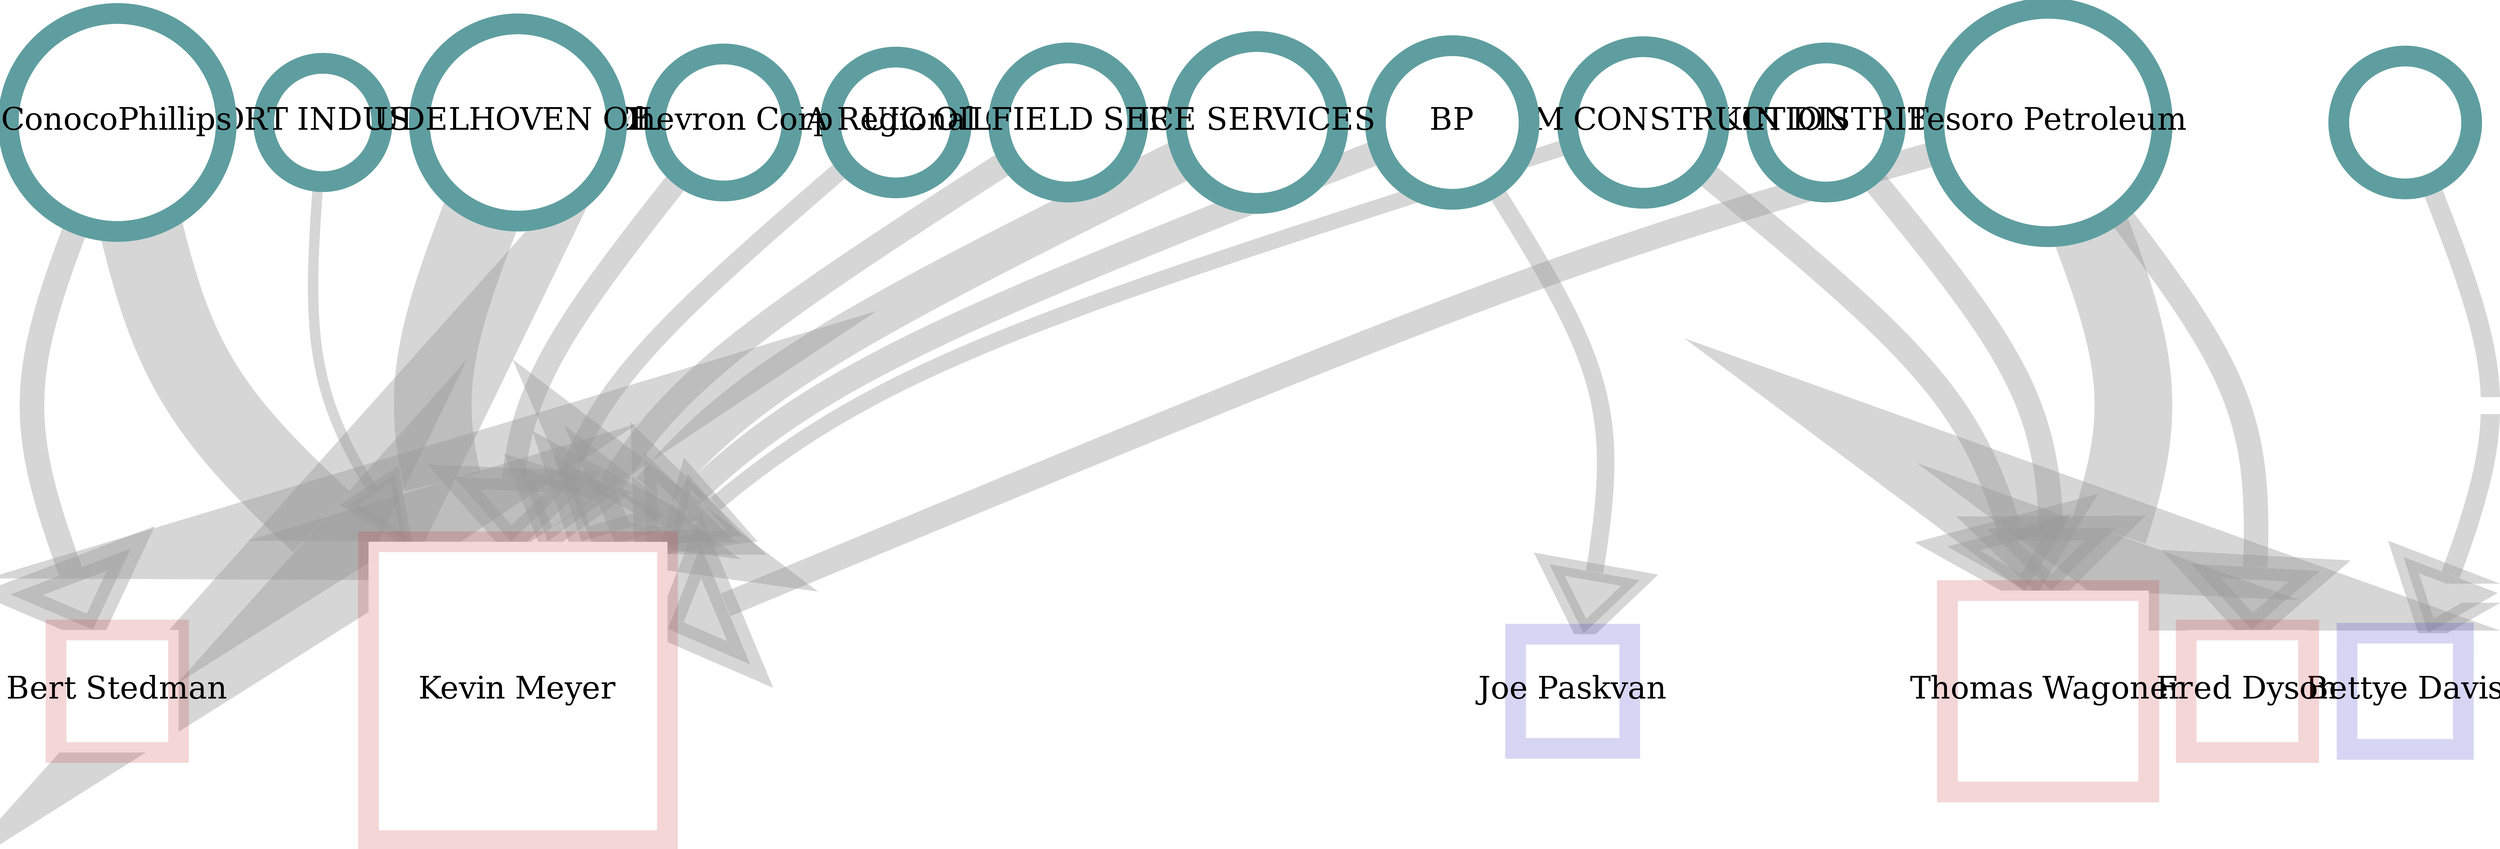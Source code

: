 digraph G {
	graph [outputorder=edgesfirst, truecolor=true, size="1000,1000!", dpi=96, bgcolor="#FFFFFF", splines=curved, epsilon="0.0", layoutEngine=neato, fontsize=90, fontcolor=blue, start=self];
	node [label="\N", style="setlinewidth(10), filled", fontsize=15, fixedsize=1, imagescale=true, regular=true];
	graph [bb="0,0,1511.2,1264.5"];
	39405 [label="ALASKA SUPPORT INDUSTRY ALLIANCE", width="0.77778", href=a, transaction_id="5241ba1da480e5f95c953efa44b3653e", company_id=39405, company_name="ALASKA SUPPORT INDUSTRY ALLIANCE", amount="100.00", recipient_ext_id=4144, industry="Oil & Gas", image="../www/com_images/cunknown_oil_co.png", sitecode=oil, contributor_type=I, id=39405, total_dollars="100.00", type=donors, value="100.00", dir="/home/dameat/public_html/state_dem/njq/NodeViz", color=cadetblue, shape=circle, fillcolor="#ffffff", tooltip="ALASKA SUPPORT INDUSTRY ALLIANCE (Gave $100)", label_zoom_level=8, click="this.selectNode('39405'); this.panToNode('39405');", area="0.5", target=39405, pos="559.65,206.87", height="0.79167"];
	9861 [label="Joe Paskvan", width="0.75", href=a, image="../www/can_images/9861.jpg", id=9861, total_dollars=300, type=candidates, value=300, color="#3333cc33", shape=square, fillcolor="#ffffff", tooltip="Joe Paskvan (Received $300)", label_zoom_level=6, click="this.selectNode('9861'); this.panToNode('9861');", area="0.59120521172638", target=9861, state=AK, term=2008, party=D, candidate_name="Joe Paskvan", pos="28.5,729.83", height="0.76389"];
	31946 [label="NANA Regional Corp", width="0.86111", href=a, transaction_id="76cdab0377476c365ebf3d74d92855db", company_id=31946, company_name="NANA Regional Corp", amount="325.00", recipient_ext_id=4144, industry="Native American Tribes & Governing Units", image="../www/com_images/c31946.png", sitecode=oil, contributor_type=I, id=31946, total_dollars="325.00", type=donors, value="325.00", dir="/home/dameat/public_html/state_dem/njq/NodeViz", color=cadetblue, shape=circle, fillcolor="#ffffff", tooltip="NANA Regional Corp (Gave $325)", label_zoom_level=8, click="this.selectNode('31946'); this.panToNode('31946');", area="0.60260586319218", target=31946, pos="730.6,224.7", height="0.875"];
	2244 [label="Bettye Davis", width="0.77778", href=a, image="../www/can_images/2244.jpg", id=2244, total_dollars=350, type=candidates, value=350, color="#3333cc33", shape=square, fillcolor="#ffffff", tooltip="Bettye Davis (Received $350)", label_zoom_level=6, click="this.selectNode('2244'); this.panToNode('2244');", area="0.61400651465798", target=2244, state=AK, term=2008, party=D, candidate_name="Bettye Davis", pos="1326.6,999.65", height="0.77778"];
	168 [label="Alyeska Pipeline Service Co", width="0.88889", href=a, transaction_id="2bdae34039091f42b736b261ef50cebb", company_id=168, company_name="Alyeska Pipeline Service Co", amount="350.00", recipient_ext_id=2244, industry="Oilfield Service, Equipment & Exploration", image="../www/com_images/cunknown_oil_co.png", sitecode=oil, contributor_type=I, id=168, total_dollars="350.00", type=donors, value="350.00", dir="/home/dameat/public_html/state_dem/njq/NodeViz", color=cadetblue, shape=circle, fillcolor="#ffffff", tooltip="Alyeska Pipeline Service Co (Gave $350)", label_zoom_level=8, click="this.selectNode('168'); this.panToNode('168');", area="0.61400651465798", target=168, pos="1123,796", height="0.88889"];
	951 [label="Chevron Corp", width="0.91667", href=a, transaction_id="507770c99b66899c2798eedef11f9e5a", company_id=951, company_name="Chevron Corp", amount="450.00", recipient_ext_id=4144, industry="Major (Multinational) Oil & Gas Producers", image="../www/com_images/c951.png", sitecode=oil, contributor_type=I, id=951, total_dollars="450.00", type=donors, value="450.00", dir="/home/dameat/public_html/state_dem/njq/NodeViz", color=cadetblue, shape=circle, fillcolor="#ffffff", tooltip="Chevron Corp (Gave $450)", label_zoom_level=8, click="this.selectNode('951'); this.panToNode('951');", area="0.65960912052117", target=951, pos="409.76,506.15", height="0.91667"];
	39492 [label="PETERKIN DISTRIBUTING", width="0.91667", href=a, transaction_id="88af98ad41693847bf059119041da715", company_id=39492, company_name="PETERKIN DISTRIBUTING", amount="500.00", recipient_ext_id=4140, industry="Petroleum Refining & Marketing", image="../www/com_images/cunknown_oil_co.png", sitecode=oil, contributor_type=I, id=39492, total_dollars="500.00", type=donors, value="500.00", dir="/home/dameat/public_html/state_dem/njq/NodeViz", color=cadetblue, shape=circle, fillcolor="#ffffff", tooltip="PETERKIN DISTRIBUTING (Gave $500)", label_zoom_level=8, click="this.selectNode('39492'); this.panToNode('39492');", area="0.68241042345277", target=39492, pos="1476.7,34.5", height="0.93056"];
	39383 [label="UIC OILFIELD SERVICES", width="0.91667", href=a, transaction_id=a9f2eeddc8587231110536be775d463b, company_id=39383, company_name="UIC OILFIELD SERVICES", amount="500.00", recipient_ext_id=4144, industry="Oilfield Service, Equipment & Exploration", image="../www/com_images/cunknown_oil_co.png", sitecode=oil, contributor_type=I, id=39383, total_dollars="500.00", type=donors, value="500.00", dir="/home/dameat/public_html/state_dem/njq/NodeViz", color=cadetblue, shape=circle, fillcolor="#ffffff", tooltip="UIC OILFIELD SERVICES (Gave $500)", label_zoom_level=8, click="this.selectNode('39383'); this.panToNode('39383');", area="0.68241042345277", target=39383, pos="414.95,321.07", height="0.93056"];
	4172 [label="Bert Stedman", width="0.80556", href=a, image="../www/can_images/4172.jpg", id=4172, total_dollars=500, type=candidates, value=500, color="#cc333333", shape=square, fillcolor="#ffffff", tooltip="Bert Stedman (Received $500)", label_zoom_level=6, click="this.selectNode('4172'); this.panToNode('4172');", area="0.68241042345277", target=4172, state=AK, term=2008, party=R, candidate_name="Bert Stedman", pos="582.84,1234", height="0.81944"];
	2878 [label="Fred Dyson", width="0.80556", href=a, image="../www/can_images/2878.jpg", id=2878, total_dollars=500, type=candidates, value=500, color="#cc333333", shape=square, fillcolor="#ffffff", tooltip="Fred Dyson (Received $500)", label_zoom_level=6, click="this.selectNode('2878'); this.panToNode('2878');", area="0.68241042345277", target=2878, state=AK, term=2008, party=R, candidate_name="Fred Dyson", pos="1350.5,713.94", height="0.81944"];
	39350 [label="CONAM CONSTRUCTION", width=1, href=a, transaction_id=c555a22b93f089e12f7ae785a9804412, company_id=39350, company_name="CONAM CONSTRUCTION", amount="500.00", recipient_ext_id=4140, industry=Physicians, image="../www/com_images/c39350.png", sitecode=oil, contributor_type=I, id=39350, total_dollars=750, type=donors, value=750, dir="/home/dameat/public_html/state_dem/njq/NodeViz", color=cadetblue, shape=circle, fillcolor="#ffffff", tooltip="CONAM CONSTRUCTION (Gave $750)", label_zoom_level=8, click="this.selectNode('39350'); this.panToNode('39350');", area="0.79641693811075", target=39350, pos="946.5,310.47", height="1.0139"];
	671 [label=BP, width="1.0278", href=a, transaction_id="83c30ea631157c001d1d058df9c90c7e", company_id=671, company_name=BP, amount="500.00", recipient_ext_id=4144, industry="Major (Multinational) Oil & Gas Producers", image="../www/com_images/c671.png", sitecode=oil, contributor_type=C, id=671, total_dollars=800, type=donors, value=800, dir="/home/dameat/public_html/state_dem/njq/NodeViz", color=cadetblue, shape=circle, fillcolor="#ffffff", tooltip="BP (Gave $800)", label_zoom_level=8, click="this.selectNode('671'); this.panToNode('671');", area="0.81921824104235", target=671, pos="355.75,691.39", height="1.0278"];
	39359 [label="ICE SERVICES", width="1.0833", href=a, transaction_id=de445ef40b64e60ef5b0f291f63aefc7, company_id=39359, company_name="ICE SERVICES", amount="1000.00", recipient_ext_id=4144, industry="Oilfield Service, Equipment & Exploration", image="../www/com_images/cunknown_oil_co.png", sitecode=oil, contributor_type=I, id=39359, total_dollars="1000.00", type=donors, value="1000.00", dir="/home/dameat/public_html/state_dem/njq/NodeViz", color=cadetblue, shape=circle, fillcolor="#ffffff", tooltip="ICE SERVICES (Gave $1,000)", label_zoom_level=8, click="this.selectNode('39359'); this.panToNode('39359');", area="0.91042345276873", target=39359, pos="762.82,825.84", height="1.0833"];
	39514 [label="UDELHOVEN OIL", width="1.3056", href=a, transaction_id="467fb4ef95fc137e057f1f7cee51d5a8", company_id=39514, company_name="UDELHOVEN OIL", amount="2000.00", recipient_ext_id=4144, industry="Oilfield Service, Equipment & Exploration", image="../www/com_images/c39514.png", sitecode=oil, contributor_type=I, id=39514, total_dollars="2000.00", type=donors, value="2000.00", dir="/home/dameat/public_html/state_dem/njq/NodeViz", color=cadetblue, shape=circle, fillcolor="#ffffff", tooltip="UDELHOVEN OIL (Gave $2,000)", label_zoom_level=8, click="this.selectNode('39514'); this.panToNode('39514');", area="1.3664495114007", target=39514, pos="919.96,757.61", height="1.3194"];
	1137 [label=ConocoPhillips, width="1.4444", href=a, transaction_id="564fa4154e722b9be68cd9630ad46d7b", company_id=1137, company_name=ConocoPhillips, amount="2150.00", recipient_ext_id=4144, industry="Major (Multinational) Oil & Gas Producers", image="../www/com_images/c92.png", sitecode=oil, contributor_type=I, id=1137, total_dollars=2650, type=donors, value=2650, dir="/home/dameat/public_html/state_dem/njq/NodeViz", color=cadetblue, shape=circle, fillcolor="#ffffff", tooltip="ConocoPhillips (Gave $2,650)", label_zoom_level=8, click="this.selectNode('1137'); this.panToNode('1137');", area="1.6628664495114", target=1137, pos="591.88,903.21", height="1.4583"];
	5460 [label="Tesoro Petroleum", width="1.5278", href=a, transaction_id="3da2bee1e889d0f0e8227353cb8c22e9", company_id=5460, company_name="Tesoro Petroleum", amount="2000.00", recipient_ext_id=4140, industry="Petroleum Refining & Marketing", image="../www/com_images/c185.png", sitecode=oil, contributor_type=C, id=5460, total_dollars=3000, type=donors, value=3000, dir="/home/dameat/public_html/state_dem/njq/NodeViz", color=cadetblue, shape=circle, fillcolor="#ffffff", tooltip="Tesoro Petroleum (Gave $3,000)", label_zoom_level=8, click="this.selectNode('5460'); this.panToNode('5460');", area="1.8224755700326", target=5460, pos="1068.9,520.81", height="1.5278"];
	4140 [label="Thomas Wagoner", width="1.3333", href=a, image="../www/can_images/4140.jpg", id=4140, total_dollars=3000, type=candidates, value=3000, color="#cc333333", shape=square, fillcolor="#ffffff", tooltip="Thomas Wagoner (Received $3,000)", label_zoom_level=6, click="this.selectNode('4140'); this.panToNode('4140');", area="1.8224755700326", target=4140, state=AK, term=2008, party=R, candidate_name="Thomas Wagoner", pos="1251.6,244.42", height="1.3472"];
	4144 [label="Kevin Meyer", width=2, href=a, image="../www/can_images/4144.jpg", id=4144, total_dollars=7775, type=candidates, value=7775, color="#cc333333", shape=square, fillcolor="#ffffff", tooltip="Kevin Meyer (Received $7,775)", label_zoom_level=6, click="this.selectNode('4144'); this.panToNode('4144');", area=4, target=4144, state=AK, term=2008, party=R, candidate_name="Kevin Meyer", pos="691.41,540.48", height=2];
	39405 -> 4144 [len=4, style="setlinewidth(5)", labelfloat=true, arrowhead=normal, arrowsize=3, color="#99999966", fontsize=15, minlen=4, href=a, weight="100.00", toId=4144, fromId=39405, value="100.00", id="4144_39405", type=donations, tooltip="$100 from ALASKA SUPPORT INDUSTRY ALLIANCE to Kevin Meyer", area=5, target="4144_39405", pos="e,662.87,468.21 570.1,233.33 587.54,277.48 623.45,368.41 651.7,439.93"];
	39350 -> 4144 [len=4, style="setlinewidth(7.5609756097561)", labelfloat=true, arrowhead=normal, arrowsize=3, color="#99999966", fontsize=15, minlen=4, href=a, weight="250.00", toId=4144, fromId=39350, value="250.00", id="4144_39350", type=donations, tooltip="$250 from CONAM CONSTRUCTION to Kevin Meyer", area="7.5609756097561", target="4144_39350", pos="e,763.62,475.37 919.2,335.09 887.49,363.68 833.43,412.43 785.93,455.25"];
	671 -> 9861 [len=4, style="setlinewidth(8.4146341463415)", labelfloat=true, arrowhead=normal, arrowsize=3, color="#99999966", fontsize=15, minlen=4, href=a, weight="300.00", toId=9861, fromId=671, value="300.00", id="9861_671", type=donations, tooltip="$300 from BP to Joe Paskvan", area="8.4146341463415", target="9861_671", pos="e,55.82,726.62 318.85,695.72 262.08,702.39 152.87,715.22 85.768,723.11"];
	31946 -> 4144 [len=4, style="setlinewidth(8.8414634146341)", labelfloat=true, arrowhead=normal, arrowsize=3, color="#99999966", fontsize=15, minlen=4, href=a, weight="325.00", toId=4144, fromId=31946, value="325.00", id="4144_31946", type=donations, tooltip="$325 from NANA Regional Corp to Kevin Meyer", area="8.8414634146341", target="4144_31946", pos="e,700.36,468.41 726.7,256.13 721.47,298.26 711.94,375.07 704.1,438.25"];
	168 -> 2244 [len=4, style="setlinewidth(9.2682926829268)", labelfloat=true, arrowhead=normal, arrowsize=3, color="#99999966", fontsize=15, minlen=4, href=a, weight="350.00", toId=2244, fromId=168, value="350.00", id="2244_168", type=donations, tooltip="$350 from Alyeska Pipeline Service Co to Bettye Davis", area="9.2682926829268", target="2244_168", pos="e,1298.6,971.57 1146,818.97 1177.6,850.65 1235.6,908.58 1277.3,950.32"];
	951 -> 4144 [len=4, style="setlinewidth(10.975609756098)", labelfloat=true, arrowhead=normal, arrowsize=3, color="#99999966", fontsize=15, minlen=4, href=a, weight="450.00", toId=4144, fromId=951, value="450.00", id="4144_951", type=donations, tooltip="$450 from Chevron Corp to Kevin Meyer", area="10.975609756098", target="4144_951", pos="e,619.15,531.67 442.62,510.15 478.42,514.52 537.48,521.71 589.07,528"];
	39383 -> 4144 [len=4, style="setlinewidth(11.829268292683)", labelfloat=true, arrowhead=normal, arrowsize=3, color="#99999966", fontsize=15, minlen=4, href=a, weight="500.00", toId=4144, fromId=39383, value="500.00", id="4144_39383", type=donations, tooltip="$500 from UIC OILFIELD SERVICES to Kevin Meyer", area="11.829268292683", target="4144_39383", pos="e,619.19,483.16 440.96,341.71 476.15,369.64 540.82,420.96 595.63,464.46"];
	39492 -> 4140 [len=4, style="setlinewidth(11.829268292683)", labelfloat=true, arrowhead=normal, arrowsize=3, color="#99999966", fontsize=15, minlen=4, href=a, weight="500.00", toId=4140, fromId=39492, value="500.00", id="4140_39492", type=donations, tooltip="$500 from PETERKIN DISTRIBUTING to Thomas Wagoner", area="11.829268292683", target="4140_39492", pos="e,1299.7,199.58 1452.2,57.365 1421.1,86.322 1366.3,137.44 1321.8,178.93"];
	5460 -> 2878 [len=4, style="setlinewidth(11.829268292683)", labelfloat=true, arrowhead=normal, arrowsize=3, color="#99999966", fontsize=15, minlen=4, href=a, weight="500.00", toId=2878, fromId=5460, value="500.00", id="2878_5460", type=donations, tooltip="$500 from Tesoro Petroleum to Fred Dyson", area="11.829268292683", target="2878_5460", pos="e,1321.4,693.97 1114.5,552.06 1164.2,586.15 1243.7,640.68 1296.5,676.9"];
	671 -> 4144 [len=4, style="setlinewidth(11.829268292683)", labelfloat=true, arrowhead=normal, arrowsize=3, color="#99999966", fontsize=15, minlen=4, href=a, weight="500.00", toId=4144, fromId=671, value="500.00", id="4144_671", type=donations, tooltip="$500 from BP to Kevin Meyer", area="11.829268292683", target="4144_671", pos="e,619.14,572.97 389.78,676.09 436.7,654.99 523.21,616.1 591.59,585.36"];
	1137 -> 4172 [len=4, style="setlinewidth(11.829268292683)", labelfloat=true, arrowhead=normal, arrowsize=3, color="#99999966", fontsize=15, minlen=4, href=a, weight="500.00", toId=4172, fromId=1137, value="500.00", id="4172_1137", type=donations, tooltip="$500 from ConocoPhillips to Bert Stedman", area="11.829268292683", target="4172_1137", pos="e,583.66,1204.1 590.44,955.99 588.81,1015.4 586.19,1111.7 584.49,1173.9"];
	39350 -> 4140 [len=4, style="setlinewidth(11.829268292683)", labelfloat=true, arrowhead=normal, arrowsize=3, color="#99999966", fontsize=15, minlen=4, href=a, weight="500.00", toId=4140, fromId=39350, value="500.00", id="4140_39350", type=donations, tooltip="$500 from CONAM CONSTRUCTION to Thomas Wagoner", area="11.829268292683", target="4140_39350", pos="e,1203.3,254.87 981.8,302.83 1028.4,292.73 1111.9,274.65 1173.7,261.28"];
	5460 -> 4144 [len=4, style="setlinewidth(11.829268292683)", labelfloat=true, arrowhead=normal, arrowsize=3, color="#99999966", fontsize=15, minlen=4, href=a, weight="500.00", toId=4144, fromId=5460, value="500.00", id="4144_5460", type=donations, tooltip="$500 from Tesoro Petroleum to Kevin Meyer", area="11.829268292683", target="4144_5460", pos="e,763.67,536.71 1013.6,523.69 956.13,526.69 864.81,531.45 794.05,535.13"];
	39359 -> 4144 [len=4, style="setlinewidth(20.365853658537)", labelfloat=true, arrowhead=normal, arrowsize=3, color="#99999966", fontsize=15, minlen=4, href=a, weight="1000.00", toId=4144, fromId=39359, value="1000.00", id="4144_39359", type=donations, tooltip="$1,000 from ICE SERVICES to Kevin Meyer", area="20.365853658537", target="4144_39359", pos="e,709.47,612.62 753.34,787.95 744.04,750.77 729.44,692.45 716.76,641.76"];
	39514 -> 4144 [len=4, style="setlinewidth(37.439024390244)", labelfloat=true, arrowhead=normal, arrowsize=3, color="#99999966", fontsize=15, minlen=4, href=a, weight="2000.00", toId=4144, fromId=39514, value="2000.00", id="4144_39514", type=donations, tooltip="$2,000 from UDELHOVEN OIL to Kevin Meyer", area="37.439024390244", target="4144_39514", pos="e,763.88,609.32 885.25,724.63 858.73,699.44 820.88,663.47 785.64,630"];
	5460 -> 4140 [len=4, style="setlinewidth(37.439024390244)", labelfloat=true, arrowhead=normal, arrowsize=3, color="#99999966", fontsize=15, minlen=4, href=a, weight="2000.00", toId=4140, fromId=5460, value="2000.00", id="4140_5460", type=donations, tooltip="$2,000 from Tesoro Petroleum to Thomas Wagoner", area="37.439024390244", target="4140_5460", pos="e,1219.3,293.28 1099.3,474.86 1127.4,432.32 1169.7,368.3 1202.6,318.53"];
	1137 -> 4144 [len=4, style="setlinewidth(40)", labelfloat=true, arrowhead=normal, arrowsize=3, color="#99999966", fontsize=15, minlen=4, href=a, weight="2150.00", toId=4144, fromId=1137, value="2150.00", id="4144_1137", type=donations, tooltip="$2,150 from ConocoPhillips to Kevin Meyer", area=40, target="4144_1137", pos="e,671.64,612.51 605.82,852.4 620.76,797.96 644.86,710.15 663.68,641.54"];
}

